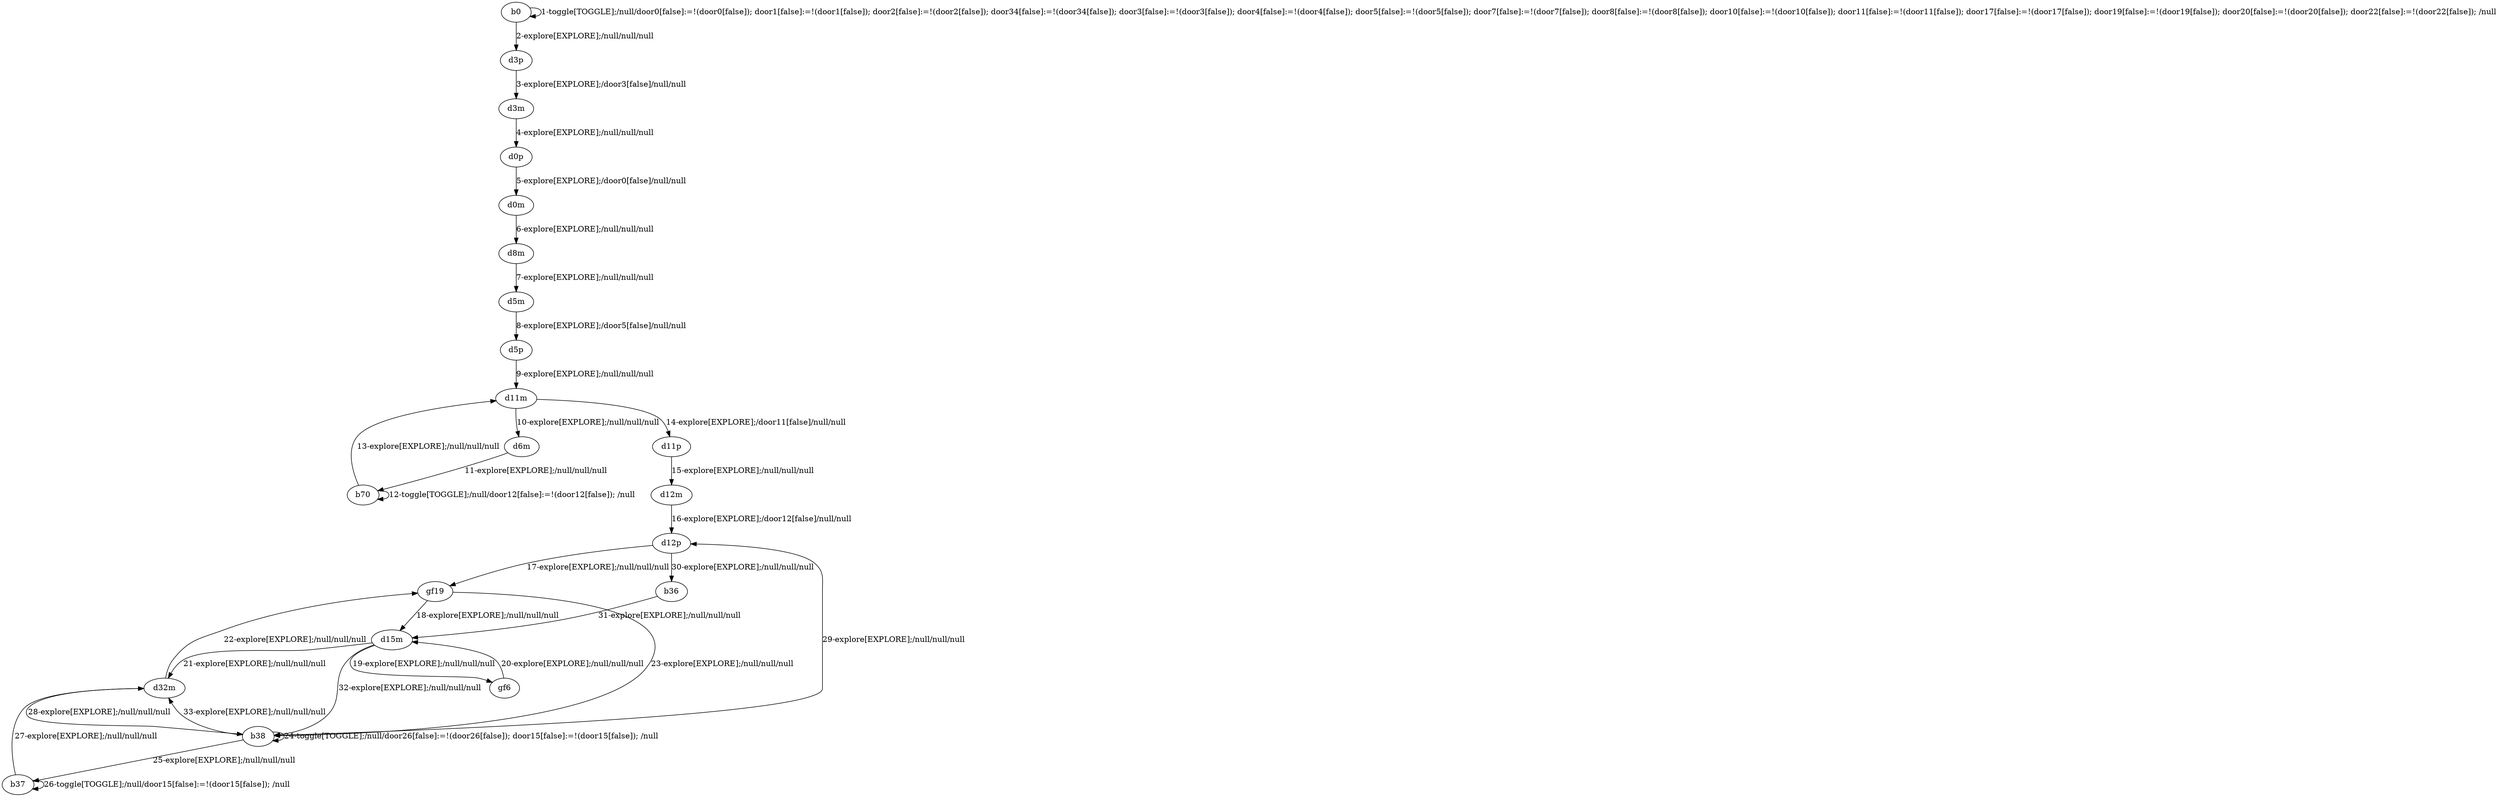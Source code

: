 # Total number of goals covered by this test: 2
# b38 --> d32m
# d15m --> b38

digraph g {
"b0" -> "b0" [label = "1-toggle[TOGGLE];/null/door0[false]:=!(door0[false]); door1[false]:=!(door1[false]); door2[false]:=!(door2[false]); door34[false]:=!(door34[false]); door3[false]:=!(door3[false]); door4[false]:=!(door4[false]); door5[false]:=!(door5[false]); door7[false]:=!(door7[false]); door8[false]:=!(door8[false]); door10[false]:=!(door10[false]); door11[false]:=!(door11[false]); door17[false]:=!(door17[false]); door19[false]:=!(door19[false]); door20[false]:=!(door20[false]); door22[false]:=!(door22[false]); /null"];
"b0" -> "d3p" [label = "2-explore[EXPLORE];/null/null/null"];
"d3p" -> "d3m" [label = "3-explore[EXPLORE];/door3[false]/null/null"];
"d3m" -> "d0p" [label = "4-explore[EXPLORE];/null/null/null"];
"d0p" -> "d0m" [label = "5-explore[EXPLORE];/door0[false]/null/null"];
"d0m" -> "d8m" [label = "6-explore[EXPLORE];/null/null/null"];
"d8m" -> "d5m" [label = "7-explore[EXPLORE];/null/null/null"];
"d5m" -> "d5p" [label = "8-explore[EXPLORE];/door5[false]/null/null"];
"d5p" -> "d11m" [label = "9-explore[EXPLORE];/null/null/null"];
"d11m" -> "d6m" [label = "10-explore[EXPLORE];/null/null/null"];
"d6m" -> "b70" [label = "11-explore[EXPLORE];/null/null/null"];
"b70" -> "b70" [label = "12-toggle[TOGGLE];/null/door12[false]:=!(door12[false]); /null"];
"b70" -> "d11m" [label = "13-explore[EXPLORE];/null/null/null"];
"d11m" -> "d11p" [label = "14-explore[EXPLORE];/door11[false]/null/null"];
"d11p" -> "d12m" [label = "15-explore[EXPLORE];/null/null/null"];
"d12m" -> "d12p" [label = "16-explore[EXPLORE];/door12[false]/null/null"];
"d12p" -> "gf19" [label = "17-explore[EXPLORE];/null/null/null"];
"gf19" -> "d15m" [label = "18-explore[EXPLORE];/null/null/null"];
"d15m" -> "gf6" [label = "19-explore[EXPLORE];/null/null/null"];
"gf6" -> "d15m" [label = "20-explore[EXPLORE];/null/null/null"];
"d15m" -> "d32m" [label = "21-explore[EXPLORE];/null/null/null"];
"d32m" -> "gf19" [label = "22-explore[EXPLORE];/null/null/null"];
"gf19" -> "b38" [label = "23-explore[EXPLORE];/null/null/null"];
"b38" -> "b38" [label = "24-toggle[TOGGLE];/null/door26[false]:=!(door26[false]); door15[false]:=!(door15[false]); /null"];
"b38" -> "b37" [label = "25-explore[EXPLORE];/null/null/null"];
"b37" -> "b37" [label = "26-toggle[TOGGLE];/null/door15[false]:=!(door15[false]); /null"];
"b37" -> "d32m" [label = "27-explore[EXPLORE];/null/null/null"];
"d32m" -> "b38" [label = "28-explore[EXPLORE];/null/null/null"];
"b38" -> "d12p" [label = "29-explore[EXPLORE];/null/null/null"];
"d12p" -> "b36" [label = "30-explore[EXPLORE];/null/null/null"];
"b36" -> "d15m" [label = "31-explore[EXPLORE];/null/null/null"];
"d15m" -> "b38" [label = "32-explore[EXPLORE];/null/null/null"];
"b38" -> "d32m" [label = "33-explore[EXPLORE];/null/null/null"];
}